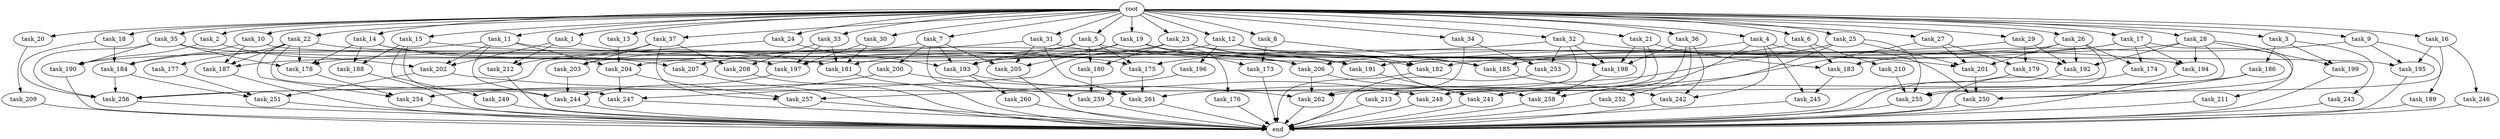 digraph G {
  root [size="0.000000"];
  task_11 [size="1024.000000"];
  task_256 [size="1778116460544.000000"];
  task_185 [size="1305670057984.000000"];
  task_2 [size="1024.000000"];
  task_249 [size="420906795008.000000"];
  task_34 [size="1024.000000"];
  task_21 [size="1024.000000"];
  task_193 [size="2413771620352.000000"];
  task_23 [size="1024.000000"];
  task_35 [size="1024.000000"];
  task_259 [size="1769526525952.000000"];
  task_33 [size="1024.000000"];
  task_176 [size="137438953472.000000"];
  task_14 [size="1024.000000"];
  task_261 [size="2044404432896.000000"];
  task_206 [size="1314259992576.000000"];
  task_178 [size="635655159808.000000"];
  task_3 [size="1024.000000"];
  task_213 [size="695784701952.000000"];
  task_254 [size="1279900254208.000000"];
  task_196 [size="137438953472.000000"];
  task_187 [size="764504178688.000000"];
  task_203 [size="764504178688.000000"];
  task_28 [size="1024.000000"];
  task_209 [size="214748364800.000000"];
  task_201 [size="1159641169920.000000"];
  task_257 [size="558345748480.000000"];
  task_22 [size="1024.000000"];
  task_242 [size="661424963584.000000"];
  task_5 [size="1024.000000"];
  task_188 [size="498216206336.000000"];
  task_30 [size="1024.000000"];
  task_179 [size="429496729600.000000"];
  task_173 [size="996432412672.000000"];
  task_243 [size="77309411328.000000"];
  task_183 [size="1288490188800.000000"];
  task_9 [size="1024.000000"];
  task_244 [size="1623497637888.000000"];
  task_250 [size="1967095021568.000000"];
  task_27 [size="1024.000000"];
  task_258 [size="584115552256.000000"];
  task_20 [size="1024.000000"];
  task_182 [size="970662608896.000000"];
  task_199 [size="498216206336.000000"];
  task_37 [size="1024.000000"];
  task_245 [size="214748364800.000000"];
  task_194 [size="1425929142272.000000"];
  task_247 [size="652835028992.000000"];
  task_204 [size="764504178688.000000"];
  task_198 [size="1434519076864.000000"];
  task_252 [size="309237645312.000000"];
  task_246 [size="77309411328.000000"];
  task_186 [size="77309411328.000000"];
  task_200 [size="549755813888.000000"];
  task_175 [size="1039382085632.000000"];
  task_205 [size="1546188226560.000000"];
  task_251 [size="1606317768704.000000"];
  task_202 [size="463856467968.000000"];
  task_8 [size="1024.000000"];
  task_191 [size="601295421440.000000"];
  task_211 [size="695784701952.000000"];
  task_24 [size="1024.000000"];
  task_31 [size="1024.000000"];
  task_12 [size="1024.000000"];
  task_32 [size="1024.000000"];
  task_189 [size="214748364800.000000"];
  task_195 [size="712964571136.000000"];
  task_255 [size="635655159808.000000"];
  end [size="0.000000"];
  task_10 [size="1024.000000"];
  task_210 [size="858993459200.000000"];
  task_29 [size="1024.000000"];
  task_241 [size="1357209665536.000000"];
  task_1 [size="1024.000000"];
  task_208 [size="1073741824000.000000"];
  task_192 [size="987842478080.000000"];
  task_4 [size="1024.000000"];
  task_13 [size="1024.000000"];
  task_260 [size="77309411328.000000"];
  task_36 [size="1024.000000"];
  task_16 [size="1024.000000"];
  task_181 [size="1632087572480.000000"];
  task_15 [size="1024.000000"];
  task_177 [size="34359738368.000000"];
  task_212 [size="429496729600.000000"];
  task_253 [size="910533066752.000000"];
  task_248 [size="712964571136.000000"];
  task_18 [size="1024.000000"];
  task_26 [size="1024.000000"];
  task_180 [size="618475290624.000000"];
  task_25 [size="1024.000000"];
  task_19 [size="1024.000000"];
  task_207 [size="936302870528.000000"];
  task_197 [size="1425929142272.000000"];
  task_184 [size="592705486848.000000"];
  task_17 [size="1024.000000"];
  task_190 [size="644245094400.000000"];
  task_262 [size="1219770712064.000000"];
  task_6 [size="1024.000000"];
  task_7 [size="1024.000000"];
  task_174 [size="910533066752.000000"];

  root -> task_11 [size="1.000000"];
  root -> task_28 [size="1.000000"];
  root -> task_10 [size="1.000000"];
  root -> task_20 [size="1.000000"];
  root -> task_2 [size="1.000000"];
  root -> task_4 [size="1.000000"];
  root -> task_13 [size="1.000000"];
  root -> task_21 [size="1.000000"];
  root -> task_16 [size="1.000000"];
  root -> task_22 [size="1.000000"];
  root -> task_15 [size="1.000000"];
  root -> task_36 [size="1.000000"];
  root -> task_33 [size="1.000000"];
  root -> task_1 [size="1.000000"];
  root -> task_5 [size="1.000000"];
  root -> task_14 [size="1.000000"];
  root -> task_18 [size="1.000000"];
  root -> task_26 [size="1.000000"];
  root -> task_6 [size="1.000000"];
  root -> task_25 [size="1.000000"];
  root -> task_24 [size="1.000000"];
  root -> task_9 [size="1.000000"];
  root -> task_23 [size="1.000000"];
  root -> task_3 [size="1.000000"];
  root -> task_19 [size="1.000000"];
  root -> task_27 [size="1.000000"];
  root -> task_35 [size="1.000000"];
  root -> task_17 [size="1.000000"];
  root -> task_31 [size="1.000000"];
  root -> task_12 [size="1.000000"];
  root -> task_32 [size="1.000000"];
  root -> task_34 [size="1.000000"];
  root -> task_37 [size="1.000000"];
  root -> task_30 [size="1.000000"];
  root -> task_8 [size="1.000000"];
  root -> task_7 [size="1.000000"];
  root -> task_29 [size="1.000000"];
  task_11 -> task_244 [size="33554432.000000"];
  task_11 -> task_202 [size="33554432.000000"];
  task_11 -> task_204 [size="33554432.000000"];
  task_11 -> task_206 [size="33554432.000000"];
  task_11 -> task_184 [size="33554432.000000"];
  task_256 -> end [size="1.000000"];
  task_185 -> task_242 [size="209715200.000000"];
  task_2 -> task_202 [size="209715200.000000"];
  task_2 -> task_190 [size="209715200.000000"];
  task_249 -> end [size="1.000000"];
  task_34 -> task_253 [size="209715200.000000"];
  task_34 -> task_262 [size="209715200.000000"];
  task_21 -> task_183 [size="209715200.000000"];
  task_21 -> task_198 [size="209715200.000000"];
  task_21 -> task_259 [size="209715200.000000"];
  task_21 -> task_248 [size="209715200.000000"];
  task_193 -> task_260 [size="75497472.000000"];
  task_193 -> task_248 [size="75497472.000000"];
  task_23 -> task_191 [size="301989888.000000"];
  task_23 -> task_180 [size="301989888.000000"];
  task_23 -> task_258 [size="301989888.000000"];
  task_23 -> task_185 [size="301989888.000000"];
  task_23 -> task_247 [size="301989888.000000"];
  task_23 -> task_187 [size="301989888.000000"];
  task_35 -> task_178 [size="209715200.000000"];
  task_35 -> task_256 [size="209715200.000000"];
  task_35 -> task_190 [size="209715200.000000"];
  task_35 -> task_198 [size="209715200.000000"];
  task_259 -> end [size="1.000000"];
  task_33 -> task_181 [size="838860800.000000"];
  task_33 -> task_197 [size="838860800.000000"];
  task_33 -> task_208 [size="838860800.000000"];
  task_176 -> end [size="1.000000"];
  task_14 -> task_191 [size="75497472.000000"];
  task_14 -> task_207 [size="75497472.000000"];
  task_14 -> task_188 [size="75497472.000000"];
  task_14 -> task_178 [size="75497472.000000"];
  task_261 -> end [size="1.000000"];
  task_206 -> task_241 [size="411041792.000000"];
  task_206 -> task_262 [size="411041792.000000"];
  task_178 -> task_254 [size="679477248.000000"];
  task_3 -> task_186 [size="75497472.000000"];
  task_3 -> task_199 [size="75497472.000000"];
  task_3 -> task_243 [size="75497472.000000"];
  task_213 -> end [size="1.000000"];
  task_254 -> end [size="1.000000"];
  task_196 -> task_257 [size="33554432.000000"];
  task_187 -> end [size="1.000000"];
  task_203 -> task_244 [size="838860800.000000"];
  task_28 -> task_250 [size="411041792.000000"];
  task_28 -> task_194 [size="411041792.000000"];
  task_28 -> task_192 [size="411041792.000000"];
  task_28 -> task_199 [size="411041792.000000"];
  task_28 -> task_248 [size="411041792.000000"];
  task_28 -> task_206 [size="411041792.000000"];
  task_209 -> end [size="1.000000"];
  task_201 -> task_250 [size="838860800.000000"];
  task_257 -> end [size="1.000000"];
  task_22 -> task_247 [size="33554432.000000"];
  task_22 -> task_177 [size="33554432.000000"];
  task_22 -> task_178 [size="33554432.000000"];
  task_22 -> task_175 [size="33554432.000000"];
  task_22 -> task_187 [size="33554432.000000"];
  task_22 -> task_254 [size="33554432.000000"];
  task_242 -> end [size="1.000000"];
  task_5 -> task_193 [size="301989888.000000"];
  task_5 -> task_175 [size="301989888.000000"];
  task_5 -> task_180 [size="301989888.000000"];
  task_5 -> task_194 [size="301989888.000000"];
  task_5 -> task_178 [size="301989888.000000"];
  task_188 -> end [size="1.000000"];
  task_30 -> task_181 [size="209715200.000000"];
  task_30 -> task_197 [size="209715200.000000"];
  task_179 -> end [size="1.000000"];
  task_173 -> end [size="1.000000"];
  task_243 -> end [size="1.000000"];
  task_183 -> task_245 [size="75497472.000000"];
  task_9 -> task_183 [size="209715200.000000"];
  task_9 -> task_195 [size="209715200.000000"];
  task_9 -> task_189 [size="209715200.000000"];
  task_244 -> end [size="1.000000"];
  task_250 -> end [size="1.000000"];
  task_27 -> task_179 [size="209715200.000000"];
  task_27 -> task_261 [size="209715200.000000"];
  task_27 -> task_201 [size="209715200.000000"];
  task_258 -> end [size="1.000000"];
  task_20 -> task_209 [size="209715200.000000"];
  task_182 -> end [size="1.000000"];
  task_199 -> end [size="1.000000"];
  task_37 -> task_203 [size="209715200.000000"];
  task_37 -> task_212 [size="209715200.000000"];
  task_37 -> task_208 [size="209715200.000000"];
  task_37 -> task_257 [size="209715200.000000"];
  task_245 -> end [size="1.000000"];
  task_194 -> end [size="1.000000"];
  task_247 -> end [size="1.000000"];
  task_204 -> task_247 [size="301989888.000000"];
  task_204 -> task_257 [size="301989888.000000"];
  task_198 -> task_258 [size="134217728.000000"];
  task_252 -> end [size="1.000000"];
  task_246 -> end [size="1.000000"];
  task_186 -> task_250 [size="536870912.000000"];
  task_186 -> task_241 [size="536870912.000000"];
  task_200 -> task_254 [size="536870912.000000"];
  task_200 -> task_262 [size="536870912.000000"];
  task_175 -> task_261 [size="411041792.000000"];
  task_205 -> end [size="1.000000"];
  task_251 -> end [size="1.000000"];
  task_202 -> task_251 [size="679477248.000000"];
  task_202 -> task_259 [size="679477248.000000"];
  task_8 -> task_173 [size="838860800.000000"];
  task_8 -> task_185 [size="838860800.000000"];
  task_191 -> task_241 [size="75497472.000000"];
  task_211 -> end [size="1.000000"];
  task_24 -> task_193 [size="679477248.000000"];
  task_24 -> task_256 [size="679477248.000000"];
  task_31 -> task_205 [size="838860800.000000"];
  task_31 -> task_207 [size="838860800.000000"];
  task_31 -> task_261 [size="838860800.000000"];
  task_31 -> task_206 [size="838860800.000000"];
  task_12 -> task_196 [size="134217728.000000"];
  task_12 -> task_181 [size="134217728.000000"];
  task_12 -> task_182 [size="134217728.000000"];
  task_12 -> task_192 [size="134217728.000000"];
  task_32 -> task_204 [size="679477248.000000"];
  task_32 -> task_198 [size="679477248.000000"];
  task_32 -> task_213 [size="679477248.000000"];
  task_32 -> task_201 [size="679477248.000000"];
  task_32 -> task_253 [size="679477248.000000"];
  task_189 -> end [size="1.000000"];
  task_195 -> end [size="1.000000"];
  task_255 -> end [size="1.000000"];
  task_10 -> task_195 [size="411041792.000000"];
  task_10 -> task_187 [size="411041792.000000"];
  task_10 -> task_184 [size="411041792.000000"];
  task_210 -> task_255 [size="301989888.000000"];
  task_29 -> task_179 [size="209715200.000000"];
  task_29 -> task_191 [size="209715200.000000"];
  task_29 -> task_192 [size="209715200.000000"];
  task_241 -> end [size="1.000000"];
  task_1 -> task_212 [size="209715200.000000"];
  task_1 -> task_197 [size="209715200.000000"];
  task_1 -> task_202 [size="209715200.000000"];
  task_208 -> end [size="1.000000"];
  task_192 -> end [size="1.000000"];
  task_4 -> task_242 [size="134217728.000000"];
  task_4 -> task_250 [size="134217728.000000"];
  task_4 -> task_245 [size="134217728.000000"];
  task_4 -> task_258 [size="134217728.000000"];
  task_4 -> task_185 [size="134217728.000000"];
  task_13 -> task_204 [size="33554432.000000"];
  task_260 -> end [size="1.000000"];
  task_36 -> task_242 [size="301989888.000000"];
  task_36 -> task_241 [size="301989888.000000"];
  task_36 -> task_198 [size="301989888.000000"];
  task_36 -> task_252 [size="301989888.000000"];
  task_16 -> task_255 [size="75497472.000000"];
  task_16 -> task_195 [size="75497472.000000"];
  task_16 -> task_246 [size="75497472.000000"];
  task_181 -> end [size="1.000000"];
  task_15 -> task_244 [size="411041792.000000"];
  task_15 -> task_181 [size="411041792.000000"];
  task_15 -> task_188 [size="411041792.000000"];
  task_15 -> task_249 [size="411041792.000000"];
  task_177 -> task_251 [size="209715200.000000"];
  task_212 -> end [size="1.000000"];
  task_253 -> end [size="1.000000"];
  task_248 -> end [size="1.000000"];
  task_18 -> task_256 [size="134217728.000000"];
  task_18 -> task_184 [size="134217728.000000"];
  task_26 -> task_255 [size="209715200.000000"];
  task_26 -> task_190 [size="209715200.000000"];
  task_26 -> task_174 [size="209715200.000000"];
  task_26 -> task_201 [size="209715200.000000"];
  task_26 -> task_192 [size="209715200.000000"];
  task_180 -> task_259 [size="838860800.000000"];
  task_25 -> task_255 [size="33554432.000000"];
  task_25 -> task_256 [size="33554432.000000"];
  task_25 -> task_201 [size="33554432.000000"];
  task_25 -> task_262 [size="33554432.000000"];
  task_19 -> task_205 [size="134217728.000000"];
  task_19 -> task_173 [size="134217728.000000"];
  task_19 -> task_176 [size="134217728.000000"];
  task_19 -> task_197 [size="134217728.000000"];
  task_19 -> task_182 [size="134217728.000000"];
  task_207 -> end [size="1.000000"];
  task_197 -> task_244 [size="301989888.000000"];
  task_184 -> task_251 [size="679477248.000000"];
  task_184 -> task_256 [size="679477248.000000"];
  task_17 -> task_182 [size="679477248.000000"];
  task_17 -> task_175 [size="679477248.000000"];
  task_17 -> task_211 [size="679477248.000000"];
  task_17 -> task_194 [size="679477248.000000"];
  task_17 -> task_174 [size="679477248.000000"];
  task_190 -> end [size="1.000000"];
  task_262 -> end [size="1.000000"];
  task_6 -> task_193 [size="838860800.000000"];
  task_6 -> task_183 [size="838860800.000000"];
  task_6 -> task_210 [size="838860800.000000"];
  task_7 -> task_193 [size="536870912.000000"];
  task_7 -> task_203 [size="536870912.000000"];
  task_7 -> task_205 [size="536870912.000000"];
  task_7 -> task_261 [size="536870912.000000"];
  task_7 -> task_200 [size="536870912.000000"];
  task_174 -> end [size="1.000000"];
}
